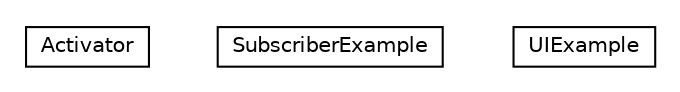 #!/usr/local/bin/dot
#
# Class diagram 
# Generated by UMLGraph version R5_6-24-gf6e263 (http://www.umlgraph.org/)
#

digraph G {
	edge [fontname="Helvetica",fontsize=10,labelfontname="Helvetica",labelfontsize=10];
	node [fontname="Helvetica",fontsize=10,shape=plaintext];
	nodesep=0.25;
	ranksep=0.5;
	// org.universAAL.samples.utils.client.Activator
	c1298203 [label=<<table title="org.universAAL.samples.utils.client.Activator" border="0" cellborder="1" cellspacing="0" cellpadding="2" port="p" href="./Activator.html">
		<tr><td><table border="0" cellspacing="0" cellpadding="1">
<tr><td align="center" balign="center"> Activator </td></tr>
		</table></td></tr>
		</table>>, URL="./Activator.html", fontname="Helvetica", fontcolor="black", fontsize=10.0];
	// org.universAAL.samples.utils.client.SubscriberExample
	c1298204 [label=<<table title="org.universAAL.samples.utils.client.SubscriberExample" border="0" cellborder="1" cellspacing="0" cellpadding="2" port="p" href="./SubscriberExample.html">
		<tr><td><table border="0" cellspacing="0" cellpadding="1">
<tr><td align="center" balign="center"> SubscriberExample </td></tr>
		</table></td></tr>
		</table>>, URL="./SubscriberExample.html", fontname="Helvetica", fontcolor="black", fontsize=10.0];
	// org.universAAL.samples.utils.client.UIExample
	c1298205 [label=<<table title="org.universAAL.samples.utils.client.UIExample" border="0" cellborder="1" cellspacing="0" cellpadding="2" port="p" href="./UIExample.html">
		<tr><td><table border="0" cellspacing="0" cellpadding="1">
<tr><td align="center" balign="center"> UIExample </td></tr>
		</table></td></tr>
		</table>>, URL="./UIExample.html", fontname="Helvetica", fontcolor="black", fontsize=10.0];
}

